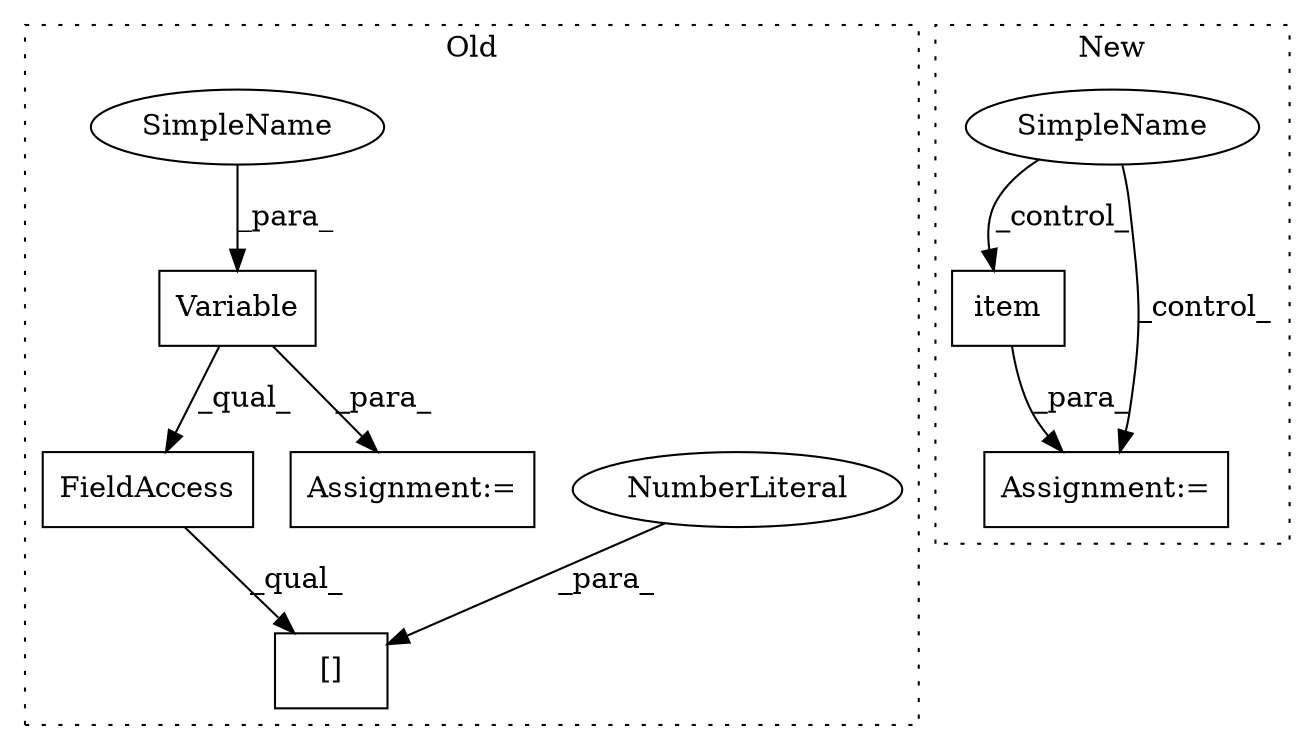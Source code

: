 digraph G {
subgraph cluster0 {
1 [label="[]" a="2" s="5197,5208" l="10,1" shape="box"];
3 [label="FieldAccess" a="22" s="5197" l="9" shape="box"];
4 [label="NumberLiteral" a="34" s="5207" l="1" shape="ellipse"];
5 [label="Variable" a="32" s="4915,4937" l="9,1" shape="box"];
8 [label="Assignment:=" a="7" s="5195" l="2" shape="box"];
9 [label="SimpleName" a="42" s="4924" l="13" shape="ellipse"];
label = "Old";
style="dotted";
}
subgraph cluster1 {
2 [label="item" a="32" s="4996" l="6" shape="box"];
6 [label="SimpleName" a="42" s="4623" l="13" shape="ellipse"];
7 [label="Assignment:=" a="7" s="4989" l="2" shape="box"];
label = "New";
style="dotted";
}
2 -> 7 [label="_para_"];
3 -> 1 [label="_qual_"];
4 -> 1 [label="_para_"];
5 -> 8 [label="_para_"];
5 -> 3 [label="_qual_"];
6 -> 7 [label="_control_"];
6 -> 2 [label="_control_"];
9 -> 5 [label="_para_"];
}
